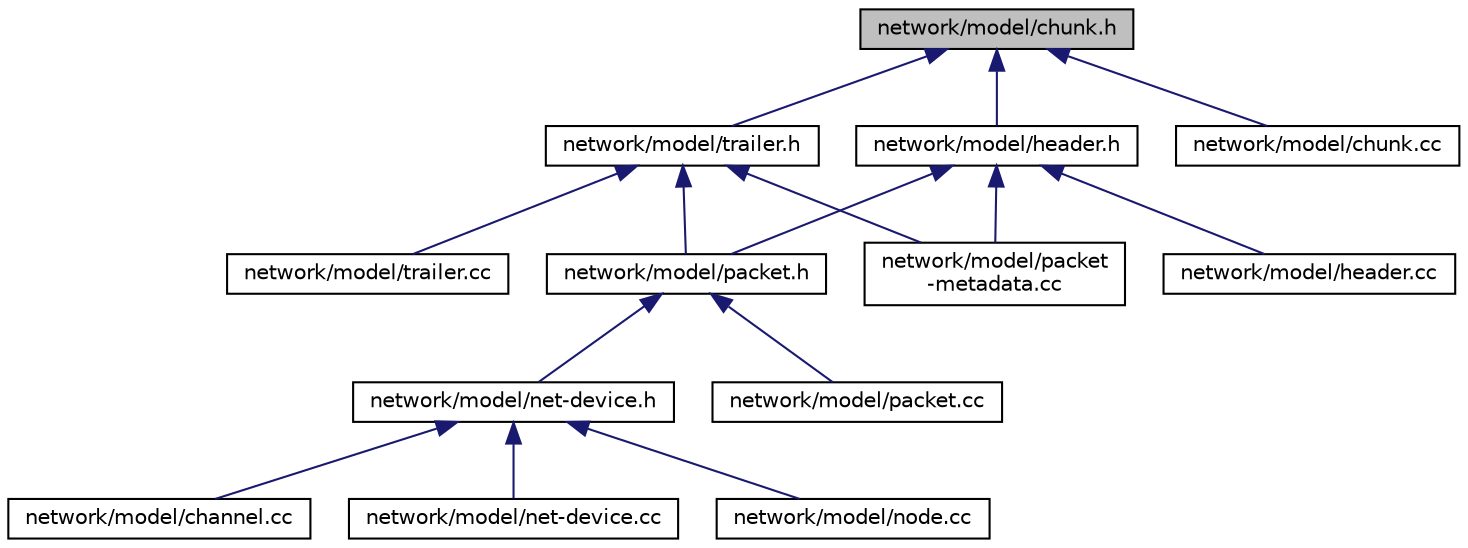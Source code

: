 digraph "network/model/chunk.h"
{
  edge [fontname="Helvetica",fontsize="10",labelfontname="Helvetica",labelfontsize="10"];
  node [fontname="Helvetica",fontsize="10",shape=record];
  Node1 [label="network/model/chunk.h",height=0.2,width=0.4,color="black", fillcolor="grey75", style="filled", fontcolor="black"];
  Node1 -> Node2 [dir="back",color="midnightblue",fontsize="10",style="solid"];
  Node2 [label="network/model/header.h",height=0.2,width=0.4,color="black", fillcolor="white", style="filled",URL="$df/dcb/header_8h.html"];
  Node2 -> Node3 [dir="back",color="midnightblue",fontsize="10",style="solid"];
  Node3 [label="network/model/packet.h",height=0.2,width=0.4,color="black", fillcolor="white", style="filled",URL="$d3/d76/packet_8h.html"];
  Node3 -> Node4 [dir="back",color="midnightblue",fontsize="10",style="solid"];
  Node4 [label="network/model/net-device.h",height=0.2,width=0.4,color="black", fillcolor="white", style="filled",URL="$d5/dd3/net-device_8h.html"];
  Node4 -> Node5 [dir="back",color="midnightblue",fontsize="10",style="solid"];
  Node5 [label="network/model/channel.cc",height=0.2,width=0.4,color="black", fillcolor="white", style="filled",URL="$d5/ddb/channel_8cc.html"];
  Node4 -> Node6 [dir="back",color="midnightblue",fontsize="10",style="solid"];
  Node6 [label="network/model/net-device.cc",height=0.2,width=0.4,color="black", fillcolor="white", style="filled",URL="$d5/def/net-device_8cc.html"];
  Node4 -> Node7 [dir="back",color="midnightblue",fontsize="10",style="solid"];
  Node7 [label="network/model/node.cc",height=0.2,width=0.4,color="black", fillcolor="white", style="filled",URL="$dc/dfd/node_8cc.html"];
  Node3 -> Node8 [dir="back",color="midnightblue",fontsize="10",style="solid"];
  Node8 [label="network/model/packet.cc",height=0.2,width=0.4,color="black", fillcolor="white", style="filled",URL="$d0/d7e/packet_8cc.html"];
  Node2 -> Node9 [dir="back",color="midnightblue",fontsize="10",style="solid"];
  Node9 [label="network/model/header.cc",height=0.2,width=0.4,color="black", fillcolor="white", style="filled",URL="$d0/da6/header_8cc.html"];
  Node2 -> Node10 [dir="back",color="midnightblue",fontsize="10",style="solid"];
  Node10 [label="network/model/packet\l-metadata.cc",height=0.2,width=0.4,color="black", fillcolor="white", style="filled",URL="$d3/d53/packet-metadata_8cc.html"];
  Node1 -> Node11 [dir="back",color="midnightblue",fontsize="10",style="solid"];
  Node11 [label="network/model/trailer.h",height=0.2,width=0.4,color="black", fillcolor="white", style="filled",URL="$df/d51/trailer_8h.html"];
  Node11 -> Node3 [dir="back",color="midnightblue",fontsize="10",style="solid"];
  Node11 -> Node10 [dir="back",color="midnightblue",fontsize="10",style="solid"];
  Node11 -> Node12 [dir="back",color="midnightblue",fontsize="10",style="solid"];
  Node12 [label="network/model/trailer.cc",height=0.2,width=0.4,color="black", fillcolor="white", style="filled",URL="$d0/d0b/trailer_8cc.html"];
  Node1 -> Node13 [dir="back",color="midnightblue",fontsize="10",style="solid"];
  Node13 [label="network/model/chunk.cc",height=0.2,width=0.4,color="black", fillcolor="white", style="filled",URL="$d6/dab/chunk_8cc.html"];
}

